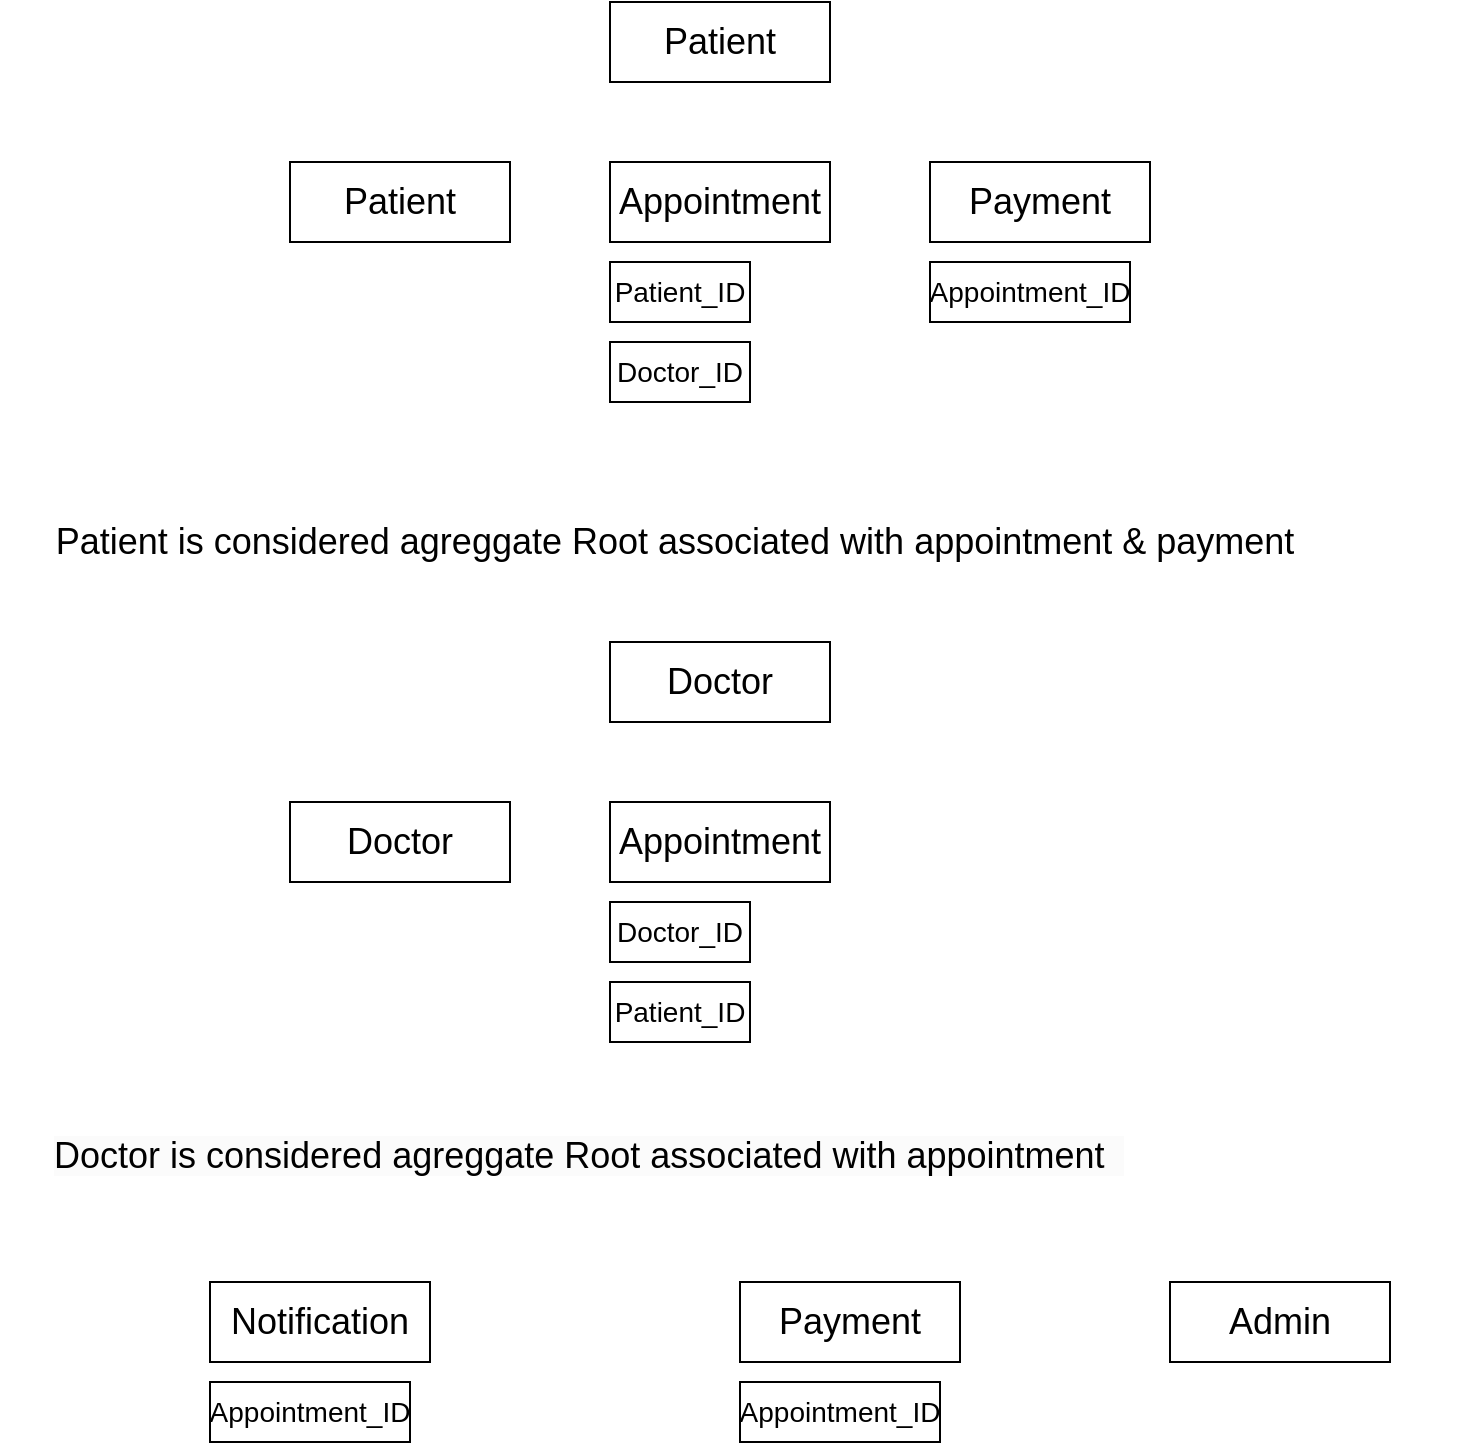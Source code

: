 <mxfile version="21.2.9" type="github">
  <diagram name="Page-1" id="b9jP6qFbU2874AXC84ab">
    <mxGraphModel dx="880" dy="452" grid="1" gridSize="10" guides="1" tooltips="1" connect="1" arrows="1" fold="1" page="1" pageScale="1" pageWidth="850" pageHeight="1100" math="0" shadow="0">
      <root>
        <mxCell id="0" />
        <mxCell id="1" parent="0" />
        <mxCell id="a6NuhBOypcQWPQldMMP--1" value="&lt;font style=&quot;font-size: 18px;&quot;&gt;Patient&lt;/font&gt;" style="rounded=0;whiteSpace=wrap;html=1;" parent="1" vertex="1">
          <mxGeometry x="360" y="40" width="110" height="40" as="geometry" />
        </mxCell>
        <mxCell id="a6NuhBOypcQWPQldMMP--8" value="&lt;font style=&quot;font-size: 18px;&quot;&gt;Patient is considered agreggate Root associated with appointment &amp;amp; payment&amp;nbsp;&lt;/font&gt;" style="text;html=1;strokeColor=none;fillColor=none;align=center;verticalAlign=middle;whiteSpace=wrap;rounded=0;" parent="1" vertex="1">
          <mxGeometry x="55" y="280" width="680" height="60" as="geometry" />
        </mxCell>
        <mxCell id="a6NuhBOypcQWPQldMMP--17" value="&lt;span style=&quot;color: rgb(0, 0, 0); font-family: Helvetica; font-size: 18px; font-style: normal; font-variant-ligatures: normal; font-variant-caps: normal; font-weight: 400; letter-spacing: normal; orphans: 2; text-align: center; text-indent: 0px; text-transform: none; widows: 2; word-spacing: 0px; -webkit-text-stroke-width: 0px; background-color: rgb(251, 251, 251); text-decoration-thickness: initial; text-decoration-style: initial; text-decoration-color: initial; float: none; display: inline !important;&quot;&gt;Doctor is considered agreggate Root associated with appointment&amp;nbsp;&amp;nbsp;&lt;/span&gt;" style="text;whiteSpace=wrap;html=1;" parent="1" vertex="1">
          <mxGeometry x="80" y="600" width="705" height="50" as="geometry" />
        </mxCell>
        <mxCell id="a6NuhBOypcQWPQldMMP--18" value="&lt;font style=&quot;font-size: 18px;&quot;&gt;Notification&lt;/font&gt;" style="rounded=0;whiteSpace=wrap;html=1;" parent="1" vertex="1">
          <mxGeometry x="160" y="680" width="110" height="40" as="geometry" />
        </mxCell>
        <mxCell id="a6NuhBOypcQWPQldMMP--21" value="&lt;font style=&quot;font-size: 18px;&quot;&gt;Payment&lt;/font&gt;" style="rounded=0;whiteSpace=wrap;html=1;" parent="1" vertex="1">
          <mxGeometry x="425" y="680" width="110" height="40" as="geometry" />
        </mxCell>
        <mxCell id="a6NuhBOypcQWPQldMMP--25" value="&lt;font style=&quot;font-size: 18px;&quot;&gt;Admin&lt;/font&gt;" style="rounded=0;whiteSpace=wrap;html=1;" parent="1" vertex="1">
          <mxGeometry x="640" y="680" width="110" height="40" as="geometry" />
        </mxCell>
        <mxCell id="CwU4eMN-Xc7NBzBuMG2A-2" value="&lt;font style=&quot;font-size: 18px;&quot;&gt;Patient&lt;/font&gt;" style="rounded=0;whiteSpace=wrap;html=1;" vertex="1" parent="1">
          <mxGeometry x="200" y="120" width="110" height="40" as="geometry" />
        </mxCell>
        <mxCell id="CwU4eMN-Xc7NBzBuMG2A-3" value="&lt;font style=&quot;font-size: 18px;&quot;&gt;Appointment&lt;/font&gt;" style="rounded=0;whiteSpace=wrap;html=1;" vertex="1" parent="1">
          <mxGeometry x="360" y="120" width="110" height="40" as="geometry" />
        </mxCell>
        <mxCell id="CwU4eMN-Xc7NBzBuMG2A-4" value="&lt;font style=&quot;font-size: 18px;&quot;&gt;Payment&lt;/font&gt;" style="rounded=0;whiteSpace=wrap;html=1;" vertex="1" parent="1">
          <mxGeometry x="520" y="120" width="110" height="40" as="geometry" />
        </mxCell>
        <mxCell id="CwU4eMN-Xc7NBzBuMG2A-7" value="&lt;font style=&quot;font-size: 14px;&quot;&gt;Patient_ID&lt;/font&gt;" style="rounded=0;whiteSpace=wrap;html=1;" vertex="1" parent="1">
          <mxGeometry x="360" y="170" width="70" height="30" as="geometry" />
        </mxCell>
        <mxCell id="CwU4eMN-Xc7NBzBuMG2A-8" value="&lt;font style=&quot;font-size: 14px;&quot;&gt;Doctor_ID&lt;/font&gt;" style="rounded=0;whiteSpace=wrap;html=1;" vertex="1" parent="1">
          <mxGeometry x="360" y="210" width="70" height="30" as="geometry" />
        </mxCell>
        <mxCell id="CwU4eMN-Xc7NBzBuMG2A-9" value="&lt;font style=&quot;font-size: 14px;&quot;&gt;Appointment_ID&lt;/font&gt;" style="rounded=0;whiteSpace=wrap;html=1;" vertex="1" parent="1">
          <mxGeometry x="520" y="170" width="100" height="30" as="geometry" />
        </mxCell>
        <mxCell id="CwU4eMN-Xc7NBzBuMG2A-10" value="&lt;font style=&quot;font-size: 18px;&quot;&gt;Doctor&lt;/font&gt;" style="rounded=0;whiteSpace=wrap;html=1;" vertex="1" parent="1">
          <mxGeometry x="360" y="360" width="110" height="40" as="geometry" />
        </mxCell>
        <mxCell id="CwU4eMN-Xc7NBzBuMG2A-11" value="&lt;font style=&quot;font-size: 18px;&quot;&gt;Doctor&lt;/font&gt;" style="rounded=0;whiteSpace=wrap;html=1;" vertex="1" parent="1">
          <mxGeometry x="200" y="440" width="110" height="40" as="geometry" />
        </mxCell>
        <mxCell id="CwU4eMN-Xc7NBzBuMG2A-12" value="&lt;font style=&quot;font-size: 18px;&quot;&gt;Appointment&lt;/font&gt;" style="rounded=0;whiteSpace=wrap;html=1;" vertex="1" parent="1">
          <mxGeometry x="360" y="440" width="110" height="40" as="geometry" />
        </mxCell>
        <mxCell id="CwU4eMN-Xc7NBzBuMG2A-14" value="&lt;font style=&quot;font-size: 14px;&quot;&gt;Patient_ID&lt;/font&gt;" style="rounded=0;whiteSpace=wrap;html=1;" vertex="1" parent="1">
          <mxGeometry x="360" y="530" width="70" height="30" as="geometry" />
        </mxCell>
        <mxCell id="CwU4eMN-Xc7NBzBuMG2A-16" value="&lt;font style=&quot;font-size: 14px;&quot;&gt;Doctor_ID&lt;/font&gt;" style="rounded=0;whiteSpace=wrap;html=1;" vertex="1" parent="1">
          <mxGeometry x="360" y="490" width="70" height="30" as="geometry" />
        </mxCell>
        <mxCell id="CwU4eMN-Xc7NBzBuMG2A-17" value="&lt;font style=&quot;font-size: 14px;&quot;&gt;Appointment_ID&lt;/font&gt;" style="rounded=0;whiteSpace=wrap;html=1;" vertex="1" parent="1">
          <mxGeometry x="160" y="730" width="100" height="30" as="geometry" />
        </mxCell>
        <mxCell id="CwU4eMN-Xc7NBzBuMG2A-18" value="&lt;font style=&quot;font-size: 14px;&quot;&gt;Appointment_ID&lt;/font&gt;" style="rounded=0;whiteSpace=wrap;html=1;" vertex="1" parent="1">
          <mxGeometry x="425" y="730" width="100" height="30" as="geometry" />
        </mxCell>
      </root>
    </mxGraphModel>
  </diagram>
</mxfile>
